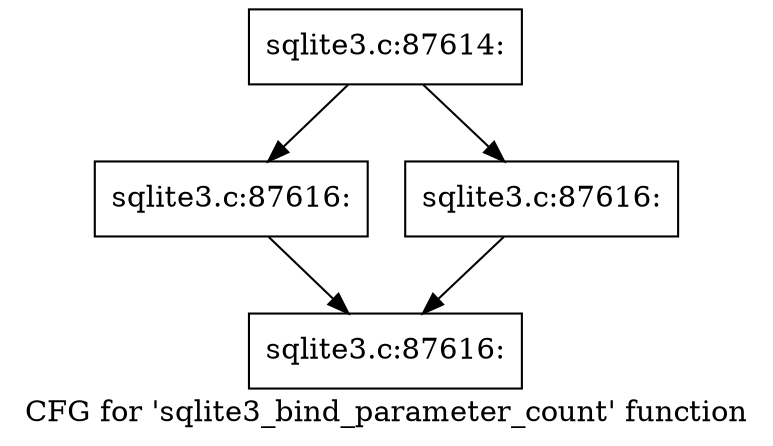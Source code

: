 digraph "CFG for 'sqlite3_bind_parameter_count' function" {
	label="CFG for 'sqlite3_bind_parameter_count' function";

	Node0x55c0f5cfa7b0 [shape=record,label="{sqlite3.c:87614:}"];
	Node0x55c0f5cfa7b0 -> Node0x55c0f5d03a00;
	Node0x55c0f5cfa7b0 -> Node0x55c0f5d06900;
	Node0x55c0f5d03a00 [shape=record,label="{sqlite3.c:87616:}"];
	Node0x55c0f5d03a00 -> Node0x55c0f5d06460;
	Node0x55c0f5d06900 [shape=record,label="{sqlite3.c:87616:}"];
	Node0x55c0f5d06900 -> Node0x55c0f5d06460;
	Node0x55c0f5d06460 [shape=record,label="{sqlite3.c:87616:}"];
}
